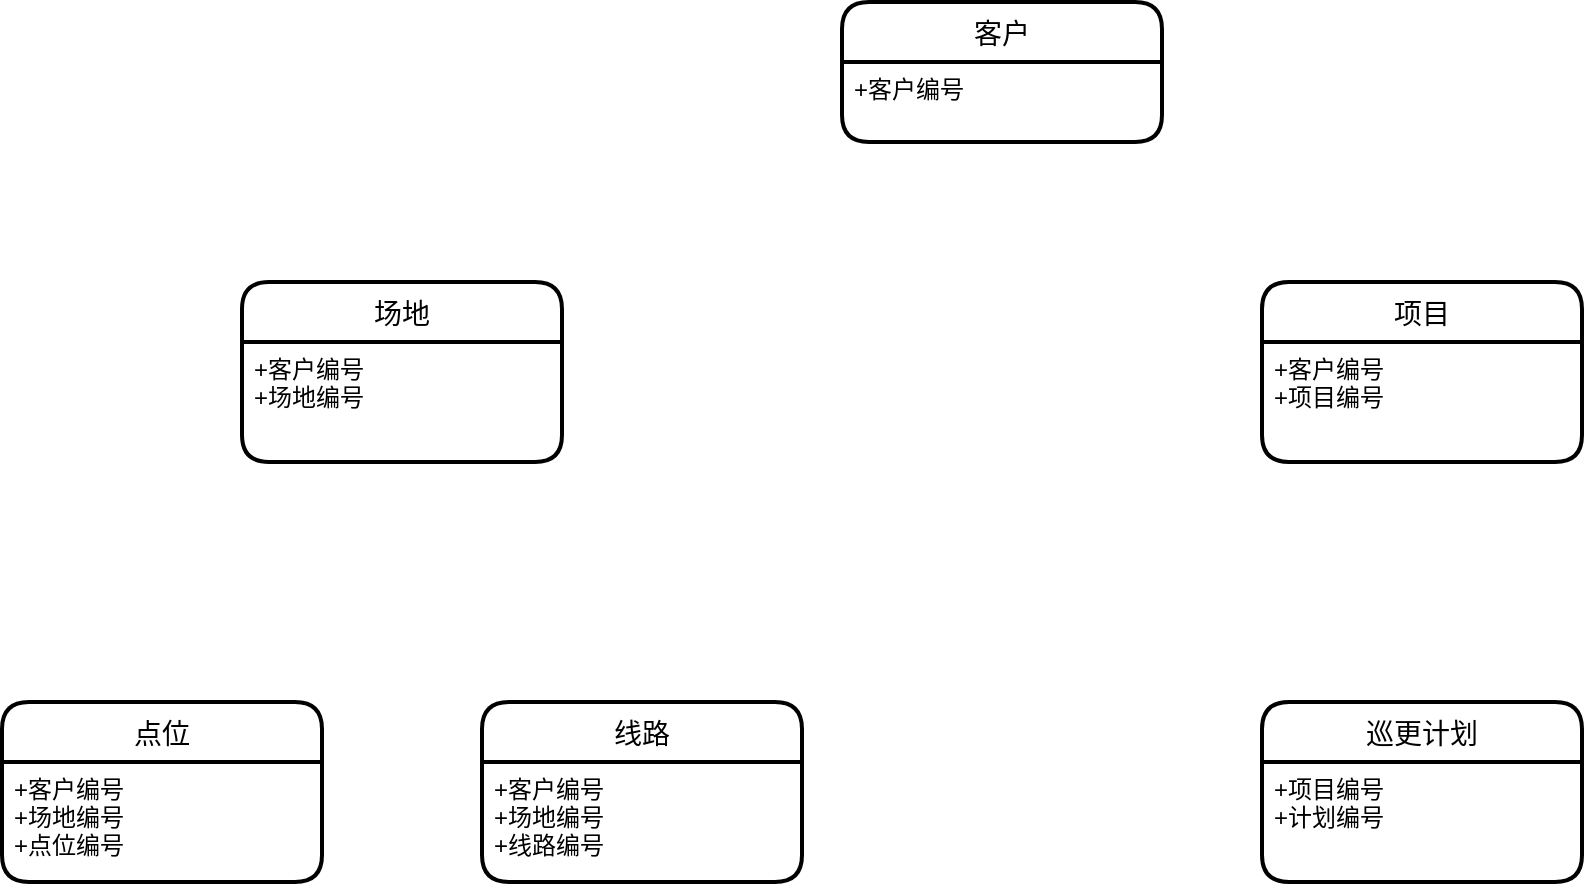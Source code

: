 <mxfile version="14.0.3" type="github">
  <diagram id="wxsQoiZZfkCuwuspmRnZ" name="Page-1">
    <mxGraphModel dx="2249" dy="794" grid="1" gridSize="10" guides="1" tooltips="1" connect="1" arrows="1" fold="1" page="1" pageScale="1" pageWidth="827" pageHeight="1169" math="0" shadow="0">
      <root>
        <mxCell id="0" />
        <mxCell id="1" parent="0" />
        <mxCell id="8w0EfVHlun1V6sll65li-1" value="客户" style="swimlane;childLayout=stackLayout;horizontal=1;startSize=30;horizontalStack=0;rounded=1;fontSize=14;fontStyle=0;strokeWidth=2;resizeParent=0;resizeLast=1;shadow=0;dashed=0;align=center;" vertex="1" parent="1">
          <mxGeometry x="140" y="10" width="160" height="70" as="geometry" />
        </mxCell>
        <mxCell id="8w0EfVHlun1V6sll65li-2" value="+客户编号&#xa;" style="align=left;strokeColor=none;fillColor=none;spacingLeft=4;fontSize=12;verticalAlign=top;resizable=0;rotatable=0;part=1;" vertex="1" parent="8w0EfVHlun1V6sll65li-1">
          <mxGeometry y="30" width="160" height="40" as="geometry" />
        </mxCell>
        <mxCell id="8w0EfVHlun1V6sll65li-3" value="场地" style="swimlane;childLayout=stackLayout;horizontal=1;startSize=30;horizontalStack=0;rounded=1;fontSize=14;fontStyle=0;strokeWidth=2;resizeParent=0;resizeLast=1;shadow=0;dashed=0;align=center;" vertex="1" parent="1">
          <mxGeometry x="-160" y="150" width="160" height="90" as="geometry" />
        </mxCell>
        <mxCell id="8w0EfVHlun1V6sll65li-4" value="+客户编号&#xa;+场地编号" style="align=left;strokeColor=none;fillColor=none;spacingLeft=4;fontSize=12;verticalAlign=top;resizable=0;rotatable=0;part=1;" vertex="1" parent="8w0EfVHlun1V6sll65li-3">
          <mxGeometry y="30" width="160" height="60" as="geometry" />
        </mxCell>
        <mxCell id="8w0EfVHlun1V6sll65li-11" value="点位" style="swimlane;childLayout=stackLayout;horizontal=1;startSize=30;horizontalStack=0;rounded=1;fontSize=14;fontStyle=0;strokeWidth=2;resizeParent=0;resizeLast=1;shadow=0;dashed=0;align=center;" vertex="1" parent="1">
          <mxGeometry x="-280" y="360" width="160" height="90" as="geometry" />
        </mxCell>
        <mxCell id="8w0EfVHlun1V6sll65li-12" value="+客户编号&#xa;+场地编号&#xa;+点位编号" style="align=left;strokeColor=none;fillColor=none;spacingLeft=4;fontSize=12;verticalAlign=top;resizable=0;rotatable=0;part=1;" vertex="1" parent="8w0EfVHlun1V6sll65li-11">
          <mxGeometry y="30" width="160" height="60" as="geometry" />
        </mxCell>
        <mxCell id="8w0EfVHlun1V6sll65li-13" value="线路" style="swimlane;childLayout=stackLayout;horizontal=1;startSize=30;horizontalStack=0;rounded=1;fontSize=14;fontStyle=0;strokeWidth=2;resizeParent=0;resizeLast=1;shadow=0;dashed=0;align=center;" vertex="1" parent="1">
          <mxGeometry x="-40" y="360" width="160" height="90" as="geometry" />
        </mxCell>
        <mxCell id="8w0EfVHlun1V6sll65li-14" value="+客户编号&#xa;+场地编号&#xa;+线路编号" style="align=left;strokeColor=none;fillColor=none;spacingLeft=4;fontSize=12;verticalAlign=top;resizable=0;rotatable=0;part=1;" vertex="1" parent="8w0EfVHlun1V6sll65li-13">
          <mxGeometry y="30" width="160" height="60" as="geometry" />
        </mxCell>
        <mxCell id="8w0EfVHlun1V6sll65li-15" value="项目" style="swimlane;childLayout=stackLayout;horizontal=1;startSize=30;horizontalStack=0;rounded=1;fontSize=14;fontStyle=0;strokeWidth=2;resizeParent=0;resizeLast=1;shadow=0;dashed=0;align=center;" vertex="1" parent="1">
          <mxGeometry x="350" y="150" width="160" height="90" as="geometry" />
        </mxCell>
        <mxCell id="8w0EfVHlun1V6sll65li-16" value="+客户编号&#xa;+项目编号" style="align=left;strokeColor=none;fillColor=none;spacingLeft=4;fontSize=12;verticalAlign=top;resizable=0;rotatable=0;part=1;" vertex="1" parent="8w0EfVHlun1V6sll65li-15">
          <mxGeometry y="30" width="160" height="60" as="geometry" />
        </mxCell>
        <mxCell id="8w0EfVHlun1V6sll65li-18" value="巡更计划" style="swimlane;childLayout=stackLayout;horizontal=1;startSize=30;horizontalStack=0;rounded=1;fontSize=14;fontStyle=0;strokeWidth=2;resizeParent=0;resizeLast=1;shadow=0;dashed=0;align=center;" vertex="1" parent="1">
          <mxGeometry x="350" y="360" width="160" height="90" as="geometry" />
        </mxCell>
        <mxCell id="8w0EfVHlun1V6sll65li-19" value="+项目编号&#xa;+计划编号" style="align=left;strokeColor=none;fillColor=none;spacingLeft=4;fontSize=12;verticalAlign=top;resizable=0;rotatable=0;part=1;" vertex="1" parent="8w0EfVHlun1V6sll65li-18">
          <mxGeometry y="30" width="160" height="60" as="geometry" />
        </mxCell>
      </root>
    </mxGraphModel>
  </diagram>
</mxfile>
